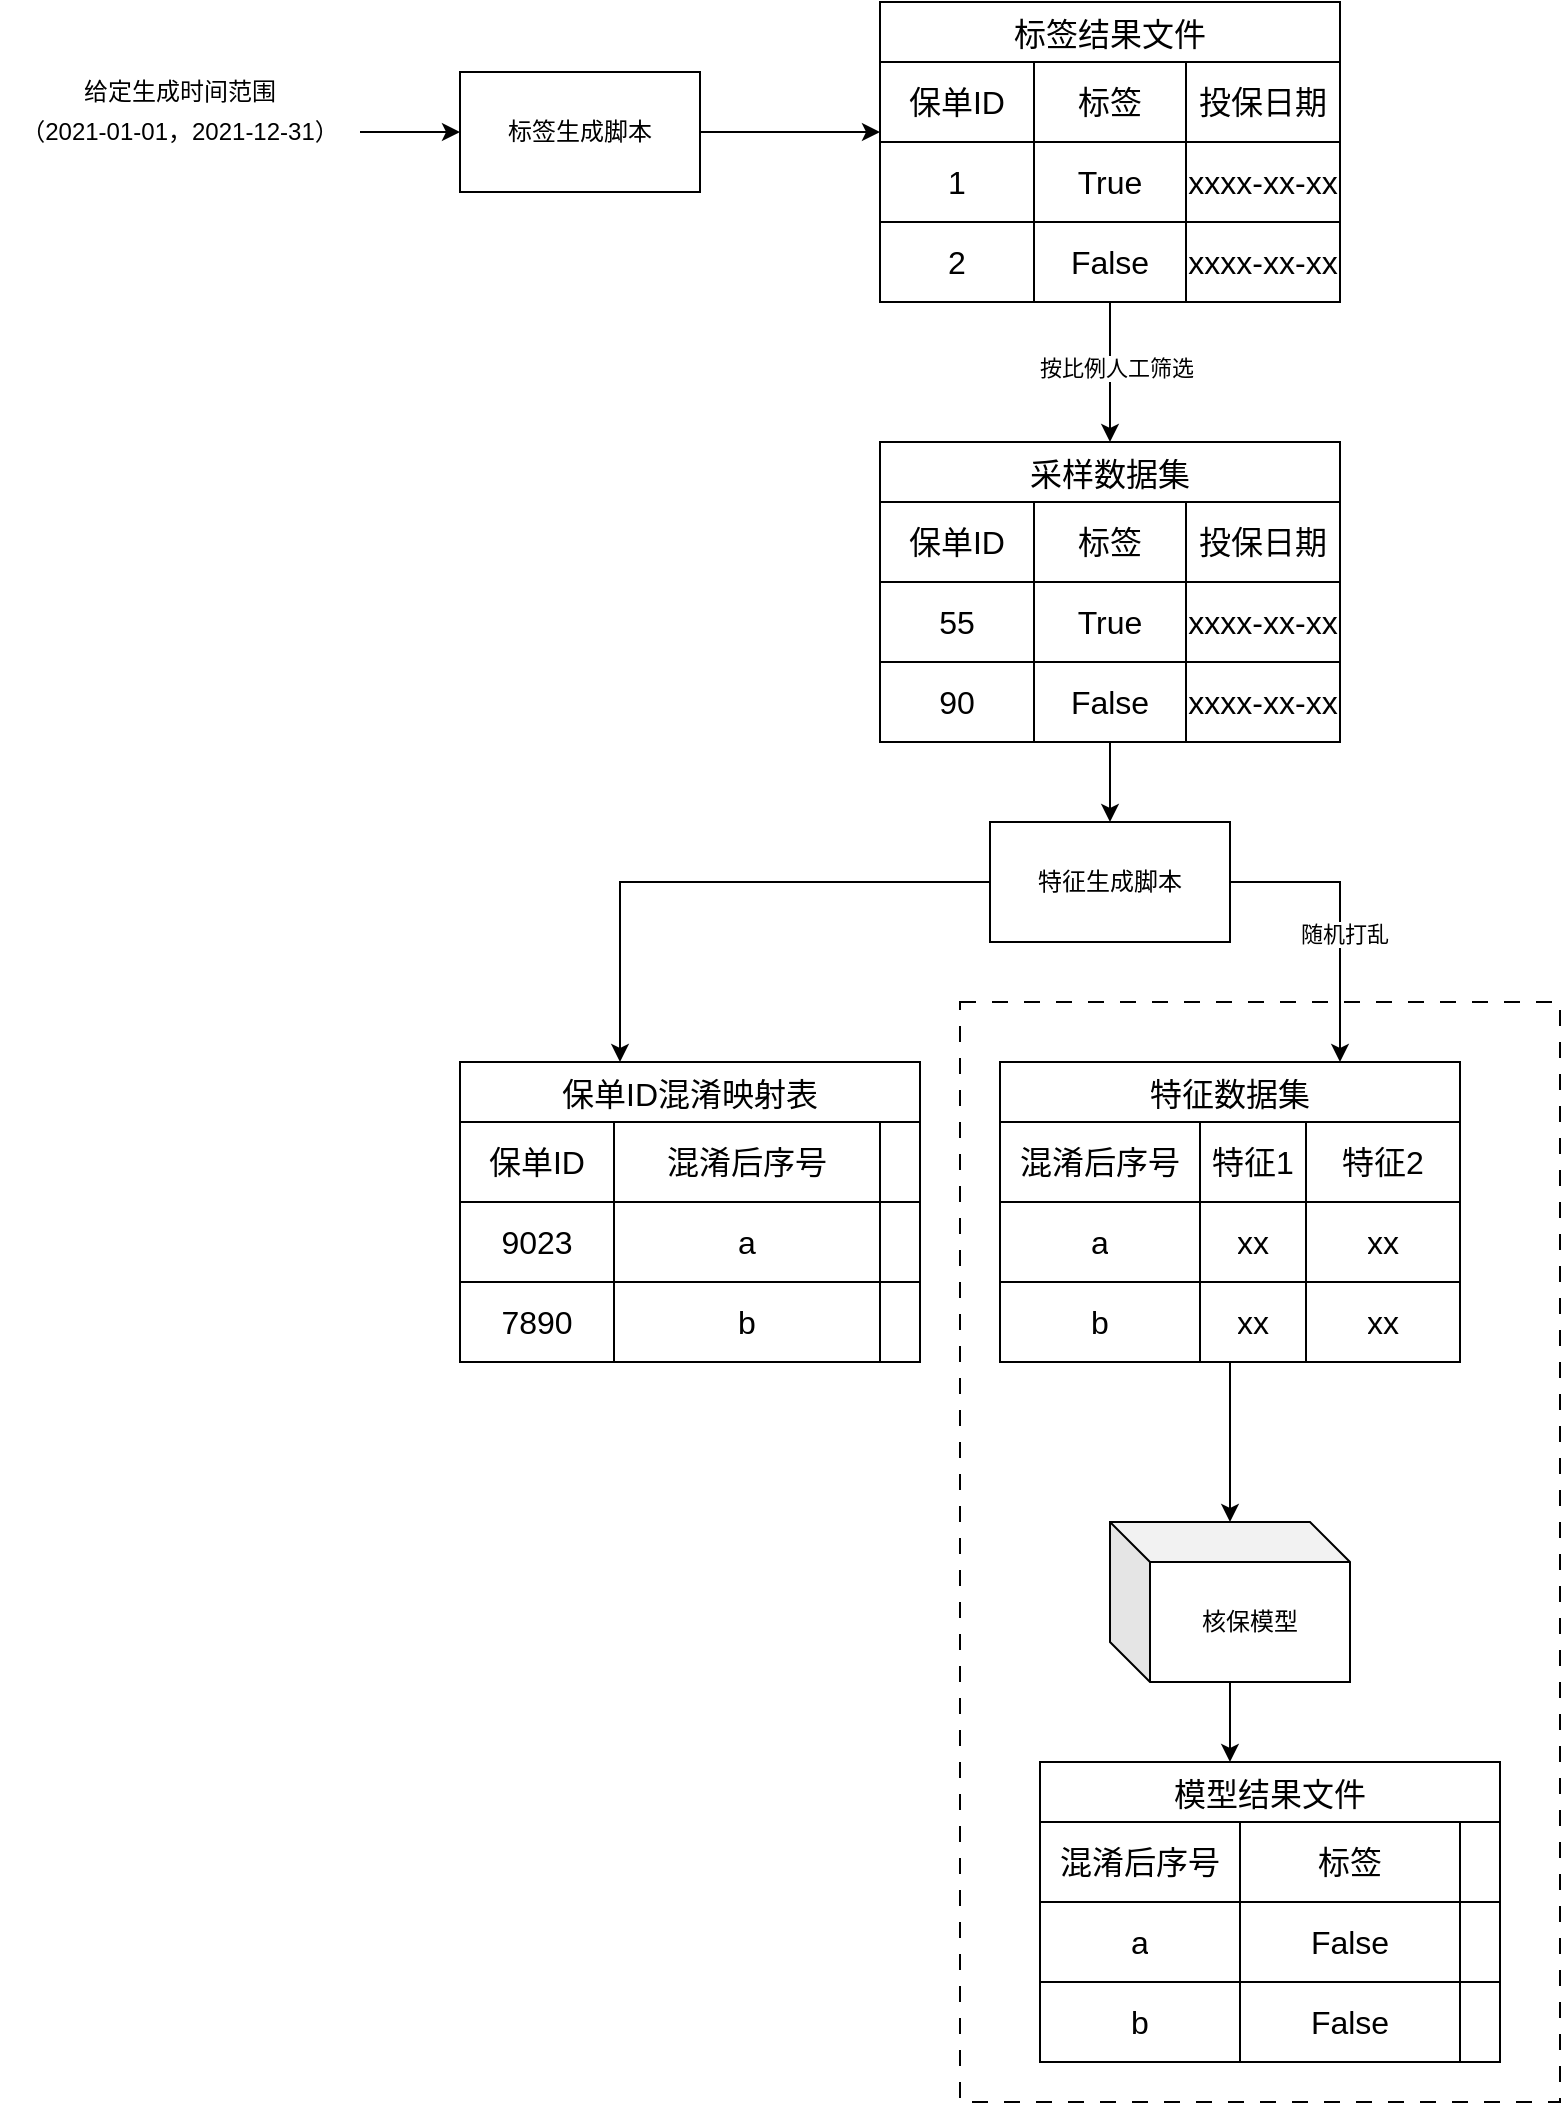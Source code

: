 <mxfile version="22.1.17" type="github">
  <diagram name="Page-1" id="KHW0duenWgythrrd411L">
    <mxGraphModel dx="2074" dy="1146" grid="1" gridSize="10" guides="1" tooltips="1" connect="1" arrows="1" fold="1" page="1" pageScale="1" pageWidth="850" pageHeight="1100" math="0" shadow="0">
      <root>
        <mxCell id="0" />
        <mxCell id="1" parent="0" />
        <mxCell id="S_Brn1MRhOEsXT1aJHYd-99" value="" style="rounded=0;whiteSpace=wrap;html=1;fillColor=none;dashed=1;dashPattern=8 8;" vertex="1" parent="1">
          <mxGeometry x="500" y="580" width="300" height="550" as="geometry" />
        </mxCell>
        <mxCell id="S_Brn1MRhOEsXT1aJHYd-56" style="edgeStyle=orthogonalEdgeStyle;rounded=0;orthogonalLoop=1;jettySize=auto;html=1;" edge="1" parent="1" source="S_Brn1MRhOEsXT1aJHYd-1" target="S_Brn1MRhOEsXT1aJHYd-43">
          <mxGeometry relative="1" as="geometry">
            <Array as="points">
              <mxPoint x="330" y="520" />
            </Array>
          </mxGeometry>
        </mxCell>
        <mxCell id="S_Brn1MRhOEsXT1aJHYd-100" style="edgeStyle=orthogonalEdgeStyle;rounded=0;orthogonalLoop=1;jettySize=auto;html=1;" edge="1" parent="1" source="S_Brn1MRhOEsXT1aJHYd-1" target="S_Brn1MRhOEsXT1aJHYd-57">
          <mxGeometry relative="1" as="geometry">
            <Array as="points">
              <mxPoint x="690" y="520" />
            </Array>
          </mxGeometry>
        </mxCell>
        <mxCell id="S_Brn1MRhOEsXT1aJHYd-101" value="随机打乱" style="edgeLabel;html=1;align=center;verticalAlign=middle;resizable=0;points=[];" vertex="1" connectable="0" parent="S_Brn1MRhOEsXT1aJHYd-100">
          <mxGeometry x="0.117" y="2" relative="1" as="geometry">
            <mxPoint as="offset" />
          </mxGeometry>
        </mxCell>
        <mxCell id="S_Brn1MRhOEsXT1aJHYd-1" value="特征生成脚本" style="rounded=0;whiteSpace=wrap;html=1;" vertex="1" parent="1">
          <mxGeometry x="515" y="490" width="120" height="60" as="geometry" />
        </mxCell>
        <mxCell id="S_Brn1MRhOEsXT1aJHYd-9" style="edgeStyle=orthogonalEdgeStyle;rounded=0;orthogonalLoop=1;jettySize=auto;html=1;" edge="1" parent="1" source="S_Brn1MRhOEsXT1aJHYd-2">
          <mxGeometry relative="1" as="geometry">
            <mxPoint x="460" y="145" as="targetPoint" />
          </mxGeometry>
        </mxCell>
        <mxCell id="S_Brn1MRhOEsXT1aJHYd-2" value="标签生成脚本" style="rounded=0;whiteSpace=wrap;html=1;" vertex="1" parent="1">
          <mxGeometry x="250" y="115" width="120" height="60" as="geometry" />
        </mxCell>
        <mxCell id="S_Brn1MRhOEsXT1aJHYd-4" style="edgeStyle=orthogonalEdgeStyle;rounded=0;orthogonalLoop=1;jettySize=auto;html=1;entryX=0;entryY=0.5;entryDx=0;entryDy=0;" edge="1" parent="1" source="S_Brn1MRhOEsXT1aJHYd-3" target="S_Brn1MRhOEsXT1aJHYd-2">
          <mxGeometry relative="1" as="geometry" />
        </mxCell>
        <mxCell id="S_Brn1MRhOEsXT1aJHYd-3" value="（2021-01-01，2021-12-31）" style="text;html=1;strokeColor=none;fillColor=none;align=center;verticalAlign=middle;whiteSpace=wrap;rounded=0;" vertex="1" parent="1">
          <mxGeometry x="20" y="130" width="180" height="30" as="geometry" />
        </mxCell>
        <mxCell id="S_Brn1MRhOEsXT1aJHYd-6" value="给定生成时间范围" style="text;html=1;strokeColor=none;fillColor=none;align=center;verticalAlign=middle;whiteSpace=wrap;rounded=0;" vertex="1" parent="1">
          <mxGeometry x="45" y="110" width="130" height="30" as="geometry" />
        </mxCell>
        <mxCell id="S_Brn1MRhOEsXT1aJHYd-39" style="edgeStyle=orthogonalEdgeStyle;rounded=0;orthogonalLoop=1;jettySize=auto;html=1;entryX=0.5;entryY=0;entryDx=0;entryDy=0;" edge="1" parent="1" source="S_Brn1MRhOEsXT1aJHYd-11" target="S_Brn1MRhOEsXT1aJHYd-24">
          <mxGeometry relative="1" as="geometry" />
        </mxCell>
        <mxCell id="S_Brn1MRhOEsXT1aJHYd-40" value="按比例人工筛选" style="edgeLabel;html=1;align=center;verticalAlign=middle;resizable=0;points=[];" vertex="1" connectable="0" parent="S_Brn1MRhOEsXT1aJHYd-39">
          <mxGeometry x="-0.057" y="3" relative="1" as="geometry">
            <mxPoint as="offset" />
          </mxGeometry>
        </mxCell>
        <mxCell id="S_Brn1MRhOEsXT1aJHYd-11" value="标签结果文件" style="shape=table;startSize=30;container=1;collapsible=0;childLayout=tableLayout;strokeColor=default;fontSize=16;" vertex="1" parent="1">
          <mxGeometry x="460" y="80" width="230" height="150" as="geometry" />
        </mxCell>
        <mxCell id="S_Brn1MRhOEsXT1aJHYd-12" value="" style="shape=tableRow;horizontal=0;startSize=0;swimlaneHead=0;swimlaneBody=0;strokeColor=inherit;top=0;left=0;bottom=0;right=0;collapsible=0;dropTarget=0;fillColor=none;points=[[0,0.5],[1,0.5]];portConstraint=eastwest;fontSize=16;" vertex="1" parent="S_Brn1MRhOEsXT1aJHYd-11">
          <mxGeometry y="30" width="230" height="40" as="geometry" />
        </mxCell>
        <mxCell id="S_Brn1MRhOEsXT1aJHYd-13" value="保单ID" style="shape=partialRectangle;html=1;whiteSpace=wrap;connectable=0;strokeColor=inherit;overflow=hidden;fillColor=none;top=0;left=0;bottom=0;right=0;pointerEvents=1;fontSize=16;" vertex="1" parent="S_Brn1MRhOEsXT1aJHYd-12">
          <mxGeometry width="77" height="40" as="geometry">
            <mxRectangle width="77" height="40" as="alternateBounds" />
          </mxGeometry>
        </mxCell>
        <mxCell id="S_Brn1MRhOEsXT1aJHYd-14" value="标签" style="shape=partialRectangle;html=1;whiteSpace=wrap;connectable=0;strokeColor=inherit;overflow=hidden;fillColor=none;top=0;left=0;bottom=0;right=0;pointerEvents=1;fontSize=16;" vertex="1" parent="S_Brn1MRhOEsXT1aJHYd-12">
          <mxGeometry x="77" width="76" height="40" as="geometry">
            <mxRectangle width="76" height="40" as="alternateBounds" />
          </mxGeometry>
        </mxCell>
        <mxCell id="S_Brn1MRhOEsXT1aJHYd-15" value="投保日期" style="shape=partialRectangle;html=1;whiteSpace=wrap;connectable=0;strokeColor=inherit;overflow=hidden;fillColor=none;top=0;left=0;bottom=0;right=0;pointerEvents=1;fontSize=16;" vertex="1" parent="S_Brn1MRhOEsXT1aJHYd-12">
          <mxGeometry x="153" width="77" height="40" as="geometry">
            <mxRectangle width="77" height="40" as="alternateBounds" />
          </mxGeometry>
        </mxCell>
        <mxCell id="S_Brn1MRhOEsXT1aJHYd-16" value="" style="shape=tableRow;horizontal=0;startSize=0;swimlaneHead=0;swimlaneBody=0;strokeColor=inherit;top=0;left=0;bottom=0;right=0;collapsible=0;dropTarget=0;fillColor=none;points=[[0,0.5],[1,0.5]];portConstraint=eastwest;fontSize=16;" vertex="1" parent="S_Brn1MRhOEsXT1aJHYd-11">
          <mxGeometry y="70" width="230" height="40" as="geometry" />
        </mxCell>
        <mxCell id="S_Brn1MRhOEsXT1aJHYd-17" value="1" style="shape=partialRectangle;html=1;whiteSpace=wrap;connectable=0;strokeColor=inherit;overflow=hidden;fillColor=none;top=0;left=0;bottom=0;right=0;pointerEvents=1;fontSize=16;" vertex="1" parent="S_Brn1MRhOEsXT1aJHYd-16">
          <mxGeometry width="77" height="40" as="geometry">
            <mxRectangle width="77" height="40" as="alternateBounds" />
          </mxGeometry>
        </mxCell>
        <mxCell id="S_Brn1MRhOEsXT1aJHYd-18" value="True" style="shape=partialRectangle;html=1;whiteSpace=wrap;connectable=0;strokeColor=inherit;overflow=hidden;fillColor=none;top=0;left=0;bottom=0;right=0;pointerEvents=1;fontSize=16;" vertex="1" parent="S_Brn1MRhOEsXT1aJHYd-16">
          <mxGeometry x="77" width="76" height="40" as="geometry">
            <mxRectangle width="76" height="40" as="alternateBounds" />
          </mxGeometry>
        </mxCell>
        <mxCell id="S_Brn1MRhOEsXT1aJHYd-19" value="xxxx-xx-xx" style="shape=partialRectangle;html=1;whiteSpace=wrap;connectable=0;strokeColor=inherit;overflow=hidden;fillColor=none;top=0;left=0;bottom=0;right=0;pointerEvents=1;fontSize=16;" vertex="1" parent="S_Brn1MRhOEsXT1aJHYd-16">
          <mxGeometry x="153" width="77" height="40" as="geometry">
            <mxRectangle width="77" height="40" as="alternateBounds" />
          </mxGeometry>
        </mxCell>
        <mxCell id="S_Brn1MRhOEsXT1aJHYd-20" value="" style="shape=tableRow;horizontal=0;startSize=0;swimlaneHead=0;swimlaneBody=0;strokeColor=inherit;top=0;left=0;bottom=0;right=0;collapsible=0;dropTarget=0;fillColor=none;points=[[0,0.5],[1,0.5]];portConstraint=eastwest;fontSize=16;" vertex="1" parent="S_Brn1MRhOEsXT1aJHYd-11">
          <mxGeometry y="110" width="230" height="40" as="geometry" />
        </mxCell>
        <mxCell id="S_Brn1MRhOEsXT1aJHYd-21" value="2" style="shape=partialRectangle;html=1;whiteSpace=wrap;connectable=0;strokeColor=inherit;overflow=hidden;fillColor=none;top=0;left=0;bottom=0;right=0;pointerEvents=1;fontSize=16;" vertex="1" parent="S_Brn1MRhOEsXT1aJHYd-20">
          <mxGeometry width="77" height="40" as="geometry">
            <mxRectangle width="77" height="40" as="alternateBounds" />
          </mxGeometry>
        </mxCell>
        <mxCell id="S_Brn1MRhOEsXT1aJHYd-22" value="False" style="shape=partialRectangle;html=1;whiteSpace=wrap;connectable=0;strokeColor=inherit;overflow=hidden;fillColor=none;top=0;left=0;bottom=0;right=0;pointerEvents=1;fontSize=16;" vertex="1" parent="S_Brn1MRhOEsXT1aJHYd-20">
          <mxGeometry x="77" width="76" height="40" as="geometry">
            <mxRectangle width="76" height="40" as="alternateBounds" />
          </mxGeometry>
        </mxCell>
        <mxCell id="S_Brn1MRhOEsXT1aJHYd-23" value="xxxx-xx-xx" style="shape=partialRectangle;html=1;whiteSpace=wrap;connectable=0;strokeColor=inherit;overflow=hidden;fillColor=none;top=0;left=0;bottom=0;right=0;pointerEvents=1;fontSize=16;" vertex="1" parent="S_Brn1MRhOEsXT1aJHYd-20">
          <mxGeometry x="153" width="77" height="40" as="geometry">
            <mxRectangle width="77" height="40" as="alternateBounds" />
          </mxGeometry>
        </mxCell>
        <mxCell id="S_Brn1MRhOEsXT1aJHYd-41" style="edgeStyle=orthogonalEdgeStyle;rounded=0;orthogonalLoop=1;jettySize=auto;html=1;entryX=0.5;entryY=0;entryDx=0;entryDy=0;" edge="1" parent="1" source="S_Brn1MRhOEsXT1aJHYd-24" target="S_Brn1MRhOEsXT1aJHYd-1">
          <mxGeometry relative="1" as="geometry" />
        </mxCell>
        <mxCell id="S_Brn1MRhOEsXT1aJHYd-24" value="采样数据集" style="shape=table;startSize=30;container=1;collapsible=0;childLayout=tableLayout;strokeColor=default;fontSize=16;" vertex="1" parent="1">
          <mxGeometry x="460" y="300" width="230" height="150" as="geometry" />
        </mxCell>
        <mxCell id="S_Brn1MRhOEsXT1aJHYd-25" value="" style="shape=tableRow;horizontal=0;startSize=0;swimlaneHead=0;swimlaneBody=0;strokeColor=inherit;top=0;left=0;bottom=0;right=0;collapsible=0;dropTarget=0;fillColor=none;points=[[0,0.5],[1,0.5]];portConstraint=eastwest;fontSize=16;" vertex="1" parent="S_Brn1MRhOEsXT1aJHYd-24">
          <mxGeometry y="30" width="230" height="40" as="geometry" />
        </mxCell>
        <mxCell id="S_Brn1MRhOEsXT1aJHYd-26" value="保单ID" style="shape=partialRectangle;html=1;whiteSpace=wrap;connectable=0;strokeColor=inherit;overflow=hidden;fillColor=none;top=0;left=0;bottom=0;right=0;pointerEvents=1;fontSize=16;" vertex="1" parent="S_Brn1MRhOEsXT1aJHYd-25">
          <mxGeometry width="77" height="40" as="geometry">
            <mxRectangle width="77" height="40" as="alternateBounds" />
          </mxGeometry>
        </mxCell>
        <mxCell id="S_Brn1MRhOEsXT1aJHYd-27" value="标签" style="shape=partialRectangle;html=1;whiteSpace=wrap;connectable=0;strokeColor=inherit;overflow=hidden;fillColor=none;top=0;left=0;bottom=0;right=0;pointerEvents=1;fontSize=16;" vertex="1" parent="S_Brn1MRhOEsXT1aJHYd-25">
          <mxGeometry x="77" width="76" height="40" as="geometry">
            <mxRectangle width="76" height="40" as="alternateBounds" />
          </mxGeometry>
        </mxCell>
        <mxCell id="S_Brn1MRhOEsXT1aJHYd-28" value="投保日期" style="shape=partialRectangle;html=1;whiteSpace=wrap;connectable=0;strokeColor=inherit;overflow=hidden;fillColor=none;top=0;left=0;bottom=0;right=0;pointerEvents=1;fontSize=16;" vertex="1" parent="S_Brn1MRhOEsXT1aJHYd-25">
          <mxGeometry x="153" width="77" height="40" as="geometry">
            <mxRectangle width="77" height="40" as="alternateBounds" />
          </mxGeometry>
        </mxCell>
        <mxCell id="S_Brn1MRhOEsXT1aJHYd-29" value="" style="shape=tableRow;horizontal=0;startSize=0;swimlaneHead=0;swimlaneBody=0;strokeColor=inherit;top=0;left=0;bottom=0;right=0;collapsible=0;dropTarget=0;fillColor=none;points=[[0,0.5],[1,0.5]];portConstraint=eastwest;fontSize=16;" vertex="1" parent="S_Brn1MRhOEsXT1aJHYd-24">
          <mxGeometry y="70" width="230" height="40" as="geometry" />
        </mxCell>
        <mxCell id="S_Brn1MRhOEsXT1aJHYd-30" value="55" style="shape=partialRectangle;html=1;whiteSpace=wrap;connectable=0;strokeColor=inherit;overflow=hidden;fillColor=none;top=0;left=0;bottom=0;right=0;pointerEvents=1;fontSize=16;" vertex="1" parent="S_Brn1MRhOEsXT1aJHYd-29">
          <mxGeometry width="77" height="40" as="geometry">
            <mxRectangle width="77" height="40" as="alternateBounds" />
          </mxGeometry>
        </mxCell>
        <mxCell id="S_Brn1MRhOEsXT1aJHYd-31" value="True" style="shape=partialRectangle;html=1;whiteSpace=wrap;connectable=0;strokeColor=inherit;overflow=hidden;fillColor=none;top=0;left=0;bottom=0;right=0;pointerEvents=1;fontSize=16;" vertex="1" parent="S_Brn1MRhOEsXT1aJHYd-29">
          <mxGeometry x="77" width="76" height="40" as="geometry">
            <mxRectangle width="76" height="40" as="alternateBounds" />
          </mxGeometry>
        </mxCell>
        <mxCell id="S_Brn1MRhOEsXT1aJHYd-32" value="xxxx-xx-xx" style="shape=partialRectangle;html=1;whiteSpace=wrap;connectable=0;strokeColor=inherit;overflow=hidden;fillColor=none;top=0;left=0;bottom=0;right=0;pointerEvents=1;fontSize=16;" vertex="1" parent="S_Brn1MRhOEsXT1aJHYd-29">
          <mxGeometry x="153" width="77" height="40" as="geometry">
            <mxRectangle width="77" height="40" as="alternateBounds" />
          </mxGeometry>
        </mxCell>
        <mxCell id="S_Brn1MRhOEsXT1aJHYd-33" value="" style="shape=tableRow;horizontal=0;startSize=0;swimlaneHead=0;swimlaneBody=0;strokeColor=inherit;top=0;left=0;bottom=0;right=0;collapsible=0;dropTarget=0;fillColor=none;points=[[0,0.5],[1,0.5]];portConstraint=eastwest;fontSize=16;" vertex="1" parent="S_Brn1MRhOEsXT1aJHYd-24">
          <mxGeometry y="110" width="230" height="40" as="geometry" />
        </mxCell>
        <mxCell id="S_Brn1MRhOEsXT1aJHYd-34" value="90" style="shape=partialRectangle;html=1;whiteSpace=wrap;connectable=0;strokeColor=inherit;overflow=hidden;fillColor=none;top=0;left=0;bottom=0;right=0;pointerEvents=1;fontSize=16;" vertex="1" parent="S_Brn1MRhOEsXT1aJHYd-33">
          <mxGeometry width="77" height="40" as="geometry">
            <mxRectangle width="77" height="40" as="alternateBounds" />
          </mxGeometry>
        </mxCell>
        <mxCell id="S_Brn1MRhOEsXT1aJHYd-35" value="False" style="shape=partialRectangle;html=1;whiteSpace=wrap;connectable=0;strokeColor=inherit;overflow=hidden;fillColor=none;top=0;left=0;bottom=0;right=0;pointerEvents=1;fontSize=16;" vertex="1" parent="S_Brn1MRhOEsXT1aJHYd-33">
          <mxGeometry x="77" width="76" height="40" as="geometry">
            <mxRectangle width="76" height="40" as="alternateBounds" />
          </mxGeometry>
        </mxCell>
        <mxCell id="S_Brn1MRhOEsXT1aJHYd-36" value="xxxx-xx-xx" style="shape=partialRectangle;html=1;whiteSpace=wrap;connectable=0;strokeColor=inherit;overflow=hidden;fillColor=none;top=0;left=0;bottom=0;right=0;pointerEvents=1;fontSize=16;" vertex="1" parent="S_Brn1MRhOEsXT1aJHYd-33">
          <mxGeometry x="153" width="77" height="40" as="geometry">
            <mxRectangle width="77" height="40" as="alternateBounds" />
          </mxGeometry>
        </mxCell>
        <mxCell id="S_Brn1MRhOEsXT1aJHYd-43" value="保单ID混淆映射表" style="shape=table;startSize=30;container=1;collapsible=0;childLayout=tableLayout;strokeColor=default;fontSize=16;" vertex="1" parent="1">
          <mxGeometry x="250" y="610" width="230" height="150" as="geometry" />
        </mxCell>
        <mxCell id="S_Brn1MRhOEsXT1aJHYd-44" value="" style="shape=tableRow;horizontal=0;startSize=0;swimlaneHead=0;swimlaneBody=0;strokeColor=inherit;top=0;left=0;bottom=0;right=0;collapsible=0;dropTarget=0;fillColor=none;points=[[0,0.5],[1,0.5]];portConstraint=eastwest;fontSize=16;" vertex="1" parent="S_Brn1MRhOEsXT1aJHYd-43">
          <mxGeometry y="30" width="230" height="40" as="geometry" />
        </mxCell>
        <mxCell id="S_Brn1MRhOEsXT1aJHYd-45" value="保单ID" style="shape=partialRectangle;html=1;whiteSpace=wrap;connectable=0;strokeColor=inherit;overflow=hidden;fillColor=none;top=0;left=0;bottom=0;right=0;pointerEvents=1;fontSize=16;" vertex="1" parent="S_Brn1MRhOEsXT1aJHYd-44">
          <mxGeometry width="77" height="40" as="geometry">
            <mxRectangle width="77" height="40" as="alternateBounds" />
          </mxGeometry>
        </mxCell>
        <mxCell id="S_Brn1MRhOEsXT1aJHYd-46" value="混淆后序号" style="shape=partialRectangle;html=1;whiteSpace=wrap;connectable=0;strokeColor=inherit;overflow=hidden;fillColor=none;top=0;left=0;bottom=0;right=0;pointerEvents=1;fontSize=16;" vertex="1" parent="S_Brn1MRhOEsXT1aJHYd-44">
          <mxGeometry x="77" width="133" height="40" as="geometry">
            <mxRectangle width="133" height="40" as="alternateBounds" />
          </mxGeometry>
        </mxCell>
        <mxCell id="S_Brn1MRhOEsXT1aJHYd-47" value="" style="shape=partialRectangle;html=1;whiteSpace=wrap;connectable=0;strokeColor=inherit;overflow=hidden;fillColor=none;top=0;left=0;bottom=0;right=0;pointerEvents=1;fontSize=16;" vertex="1" parent="S_Brn1MRhOEsXT1aJHYd-44">
          <mxGeometry x="210" width="20" height="40" as="geometry">
            <mxRectangle width="20" height="40" as="alternateBounds" />
          </mxGeometry>
        </mxCell>
        <mxCell id="S_Brn1MRhOEsXT1aJHYd-48" value="" style="shape=tableRow;horizontal=0;startSize=0;swimlaneHead=0;swimlaneBody=0;strokeColor=inherit;top=0;left=0;bottom=0;right=0;collapsible=0;dropTarget=0;fillColor=none;points=[[0,0.5],[1,0.5]];portConstraint=eastwest;fontSize=16;" vertex="1" parent="S_Brn1MRhOEsXT1aJHYd-43">
          <mxGeometry y="70" width="230" height="40" as="geometry" />
        </mxCell>
        <mxCell id="S_Brn1MRhOEsXT1aJHYd-49" value="9023" style="shape=partialRectangle;html=1;whiteSpace=wrap;connectable=0;strokeColor=inherit;overflow=hidden;fillColor=none;top=0;left=0;bottom=0;right=0;pointerEvents=1;fontSize=16;" vertex="1" parent="S_Brn1MRhOEsXT1aJHYd-48">
          <mxGeometry width="77" height="40" as="geometry">
            <mxRectangle width="77" height="40" as="alternateBounds" />
          </mxGeometry>
        </mxCell>
        <mxCell id="S_Brn1MRhOEsXT1aJHYd-50" value="a" style="shape=partialRectangle;html=1;whiteSpace=wrap;connectable=0;strokeColor=inherit;overflow=hidden;fillColor=none;top=0;left=0;bottom=0;right=0;pointerEvents=1;fontSize=16;" vertex="1" parent="S_Brn1MRhOEsXT1aJHYd-48">
          <mxGeometry x="77" width="133" height="40" as="geometry">
            <mxRectangle width="133" height="40" as="alternateBounds" />
          </mxGeometry>
        </mxCell>
        <mxCell id="S_Brn1MRhOEsXT1aJHYd-51" value="" style="shape=partialRectangle;html=1;whiteSpace=wrap;connectable=0;strokeColor=inherit;overflow=hidden;fillColor=none;top=0;left=0;bottom=0;right=0;pointerEvents=1;fontSize=16;" vertex="1" parent="S_Brn1MRhOEsXT1aJHYd-48">
          <mxGeometry x="210" width="20" height="40" as="geometry">
            <mxRectangle width="20" height="40" as="alternateBounds" />
          </mxGeometry>
        </mxCell>
        <mxCell id="S_Brn1MRhOEsXT1aJHYd-52" value="" style="shape=tableRow;horizontal=0;startSize=0;swimlaneHead=0;swimlaneBody=0;strokeColor=inherit;top=0;left=0;bottom=0;right=0;collapsible=0;dropTarget=0;fillColor=none;points=[[0,0.5],[1,0.5]];portConstraint=eastwest;fontSize=16;" vertex="1" parent="S_Brn1MRhOEsXT1aJHYd-43">
          <mxGeometry y="110" width="230" height="40" as="geometry" />
        </mxCell>
        <mxCell id="S_Brn1MRhOEsXT1aJHYd-53" value="7890" style="shape=partialRectangle;html=1;whiteSpace=wrap;connectable=0;strokeColor=inherit;overflow=hidden;fillColor=none;top=0;left=0;bottom=0;right=0;pointerEvents=1;fontSize=16;" vertex="1" parent="S_Brn1MRhOEsXT1aJHYd-52">
          <mxGeometry width="77" height="40" as="geometry">
            <mxRectangle width="77" height="40" as="alternateBounds" />
          </mxGeometry>
        </mxCell>
        <mxCell id="S_Brn1MRhOEsXT1aJHYd-54" value="b" style="shape=partialRectangle;html=1;whiteSpace=wrap;connectable=0;strokeColor=inherit;overflow=hidden;fillColor=none;top=0;left=0;bottom=0;right=0;pointerEvents=1;fontSize=16;" vertex="1" parent="S_Brn1MRhOEsXT1aJHYd-52">
          <mxGeometry x="77" width="133" height="40" as="geometry">
            <mxRectangle width="133" height="40" as="alternateBounds" />
          </mxGeometry>
        </mxCell>
        <mxCell id="S_Brn1MRhOEsXT1aJHYd-55" value="" style="shape=partialRectangle;html=1;whiteSpace=wrap;connectable=0;strokeColor=inherit;overflow=hidden;fillColor=none;top=0;left=0;bottom=0;right=0;pointerEvents=1;fontSize=16;" vertex="1" parent="S_Brn1MRhOEsXT1aJHYd-52">
          <mxGeometry x="210" width="20" height="40" as="geometry">
            <mxRectangle width="20" height="40" as="alternateBounds" />
          </mxGeometry>
        </mxCell>
        <mxCell id="S_Brn1MRhOEsXT1aJHYd-104" style="edgeStyle=orthogonalEdgeStyle;rounded=0;orthogonalLoop=1;jettySize=auto;html=1;" edge="1" parent="1" source="S_Brn1MRhOEsXT1aJHYd-57" target="S_Brn1MRhOEsXT1aJHYd-103">
          <mxGeometry relative="1" as="geometry" />
        </mxCell>
        <mxCell id="S_Brn1MRhOEsXT1aJHYd-57" value="特征数据集" style="shape=table;startSize=30;container=1;collapsible=0;childLayout=tableLayout;strokeColor=default;fontSize=16;" vertex="1" parent="1">
          <mxGeometry x="520" y="610" width="230" height="150" as="geometry" />
        </mxCell>
        <mxCell id="S_Brn1MRhOEsXT1aJHYd-58" value="" style="shape=tableRow;horizontal=0;startSize=0;swimlaneHead=0;swimlaneBody=0;strokeColor=inherit;top=0;left=0;bottom=0;right=0;collapsible=0;dropTarget=0;fillColor=none;points=[[0,0.5],[1,0.5]];portConstraint=eastwest;fontSize=16;" vertex="1" parent="S_Brn1MRhOEsXT1aJHYd-57">
          <mxGeometry y="30" width="230" height="40" as="geometry" />
        </mxCell>
        <mxCell id="S_Brn1MRhOEsXT1aJHYd-59" value="混淆后序号" style="shape=partialRectangle;html=1;whiteSpace=wrap;connectable=0;strokeColor=inherit;overflow=hidden;fillColor=none;top=0;left=0;bottom=0;right=0;pointerEvents=1;fontSize=16;" vertex="1" parent="S_Brn1MRhOEsXT1aJHYd-58">
          <mxGeometry width="100" height="40" as="geometry">
            <mxRectangle width="100" height="40" as="alternateBounds" />
          </mxGeometry>
        </mxCell>
        <mxCell id="S_Brn1MRhOEsXT1aJHYd-60" value="特征1" style="shape=partialRectangle;html=1;whiteSpace=wrap;connectable=0;strokeColor=inherit;overflow=hidden;fillColor=none;top=0;left=0;bottom=0;right=0;pointerEvents=1;fontSize=16;" vertex="1" parent="S_Brn1MRhOEsXT1aJHYd-58">
          <mxGeometry x="100" width="53" height="40" as="geometry">
            <mxRectangle width="53" height="40" as="alternateBounds" />
          </mxGeometry>
        </mxCell>
        <mxCell id="S_Brn1MRhOEsXT1aJHYd-61" value="特征2" style="shape=partialRectangle;html=1;whiteSpace=wrap;connectable=0;strokeColor=inherit;overflow=hidden;fillColor=none;top=0;left=0;bottom=0;right=0;pointerEvents=1;fontSize=16;" vertex="1" parent="S_Brn1MRhOEsXT1aJHYd-58">
          <mxGeometry x="153" width="77" height="40" as="geometry">
            <mxRectangle width="77" height="40" as="alternateBounds" />
          </mxGeometry>
        </mxCell>
        <mxCell id="S_Brn1MRhOEsXT1aJHYd-62" value="" style="shape=tableRow;horizontal=0;startSize=0;swimlaneHead=0;swimlaneBody=0;strokeColor=inherit;top=0;left=0;bottom=0;right=0;collapsible=0;dropTarget=0;fillColor=none;points=[[0,0.5],[1,0.5]];portConstraint=eastwest;fontSize=16;" vertex="1" parent="S_Brn1MRhOEsXT1aJHYd-57">
          <mxGeometry y="70" width="230" height="40" as="geometry" />
        </mxCell>
        <mxCell id="S_Brn1MRhOEsXT1aJHYd-63" value="a" style="shape=partialRectangle;html=1;whiteSpace=wrap;connectable=0;strokeColor=inherit;overflow=hidden;fillColor=none;top=0;left=0;bottom=0;right=0;pointerEvents=1;fontSize=16;" vertex="1" parent="S_Brn1MRhOEsXT1aJHYd-62">
          <mxGeometry width="100" height="40" as="geometry">
            <mxRectangle width="100" height="40" as="alternateBounds" />
          </mxGeometry>
        </mxCell>
        <mxCell id="S_Brn1MRhOEsXT1aJHYd-64" value="xx" style="shape=partialRectangle;html=1;whiteSpace=wrap;connectable=0;strokeColor=inherit;overflow=hidden;fillColor=none;top=0;left=0;bottom=0;right=0;pointerEvents=1;fontSize=16;" vertex="1" parent="S_Brn1MRhOEsXT1aJHYd-62">
          <mxGeometry x="100" width="53" height="40" as="geometry">
            <mxRectangle width="53" height="40" as="alternateBounds" />
          </mxGeometry>
        </mxCell>
        <mxCell id="S_Brn1MRhOEsXT1aJHYd-65" value="xx" style="shape=partialRectangle;html=1;whiteSpace=wrap;connectable=0;strokeColor=inherit;overflow=hidden;fillColor=none;top=0;left=0;bottom=0;right=0;pointerEvents=1;fontSize=16;" vertex="1" parent="S_Brn1MRhOEsXT1aJHYd-62">
          <mxGeometry x="153" width="77" height="40" as="geometry">
            <mxRectangle width="77" height="40" as="alternateBounds" />
          </mxGeometry>
        </mxCell>
        <mxCell id="S_Brn1MRhOEsXT1aJHYd-66" value="" style="shape=tableRow;horizontal=0;startSize=0;swimlaneHead=0;swimlaneBody=0;strokeColor=inherit;top=0;left=0;bottom=0;right=0;collapsible=0;dropTarget=0;fillColor=none;points=[[0,0.5],[1,0.5]];portConstraint=eastwest;fontSize=16;" vertex="1" parent="S_Brn1MRhOEsXT1aJHYd-57">
          <mxGeometry y="110" width="230" height="40" as="geometry" />
        </mxCell>
        <mxCell id="S_Brn1MRhOEsXT1aJHYd-67" value="b" style="shape=partialRectangle;html=1;whiteSpace=wrap;connectable=0;strokeColor=inherit;overflow=hidden;fillColor=none;top=0;left=0;bottom=0;right=0;pointerEvents=1;fontSize=16;" vertex="1" parent="S_Brn1MRhOEsXT1aJHYd-66">
          <mxGeometry width="100" height="40" as="geometry">
            <mxRectangle width="100" height="40" as="alternateBounds" />
          </mxGeometry>
        </mxCell>
        <mxCell id="S_Brn1MRhOEsXT1aJHYd-68" value="xx" style="shape=partialRectangle;html=1;whiteSpace=wrap;connectable=0;strokeColor=inherit;overflow=hidden;fillColor=none;top=0;left=0;bottom=0;right=0;pointerEvents=1;fontSize=16;" vertex="1" parent="S_Brn1MRhOEsXT1aJHYd-66">
          <mxGeometry x="100" width="53" height="40" as="geometry">
            <mxRectangle width="53" height="40" as="alternateBounds" />
          </mxGeometry>
        </mxCell>
        <mxCell id="S_Brn1MRhOEsXT1aJHYd-69" value="xx" style="shape=partialRectangle;html=1;whiteSpace=wrap;connectable=0;strokeColor=inherit;overflow=hidden;fillColor=none;top=0;left=0;bottom=0;right=0;pointerEvents=1;fontSize=16;" vertex="1" parent="S_Brn1MRhOEsXT1aJHYd-66">
          <mxGeometry x="153" width="77" height="40" as="geometry">
            <mxRectangle width="77" height="40" as="alternateBounds" />
          </mxGeometry>
        </mxCell>
        <mxCell id="S_Brn1MRhOEsXT1aJHYd-76" value="模型结果文件" style="shape=table;startSize=30;container=1;collapsible=0;childLayout=tableLayout;strokeColor=default;fontSize=16;" vertex="1" parent="1">
          <mxGeometry x="540" y="960" width="230" height="150" as="geometry" />
        </mxCell>
        <mxCell id="S_Brn1MRhOEsXT1aJHYd-77" value="" style="shape=tableRow;horizontal=0;startSize=0;swimlaneHead=0;swimlaneBody=0;strokeColor=inherit;top=0;left=0;bottom=0;right=0;collapsible=0;dropTarget=0;fillColor=none;points=[[0,0.5],[1,0.5]];portConstraint=eastwest;fontSize=16;" vertex="1" parent="S_Brn1MRhOEsXT1aJHYd-76">
          <mxGeometry y="30" width="230" height="40" as="geometry" />
        </mxCell>
        <mxCell id="S_Brn1MRhOEsXT1aJHYd-78" value="混淆后序号" style="shape=partialRectangle;html=1;whiteSpace=wrap;connectable=0;strokeColor=inherit;overflow=hidden;fillColor=none;top=0;left=0;bottom=0;right=0;pointerEvents=1;fontSize=16;" vertex="1" parent="S_Brn1MRhOEsXT1aJHYd-77">
          <mxGeometry width="100" height="40" as="geometry">
            <mxRectangle width="100" height="40" as="alternateBounds" />
          </mxGeometry>
        </mxCell>
        <mxCell id="S_Brn1MRhOEsXT1aJHYd-79" value="标签" style="shape=partialRectangle;html=1;whiteSpace=wrap;connectable=0;strokeColor=inherit;overflow=hidden;fillColor=none;top=0;left=0;bottom=0;right=0;pointerEvents=1;fontSize=16;" vertex="1" parent="S_Brn1MRhOEsXT1aJHYd-77">
          <mxGeometry x="100" width="110" height="40" as="geometry">
            <mxRectangle width="110" height="40" as="alternateBounds" />
          </mxGeometry>
        </mxCell>
        <mxCell id="S_Brn1MRhOEsXT1aJHYd-80" value="" style="shape=partialRectangle;html=1;whiteSpace=wrap;connectable=0;strokeColor=inherit;overflow=hidden;fillColor=none;top=0;left=0;bottom=0;right=0;pointerEvents=1;fontSize=16;" vertex="1" parent="S_Brn1MRhOEsXT1aJHYd-77">
          <mxGeometry x="210" width="20" height="40" as="geometry">
            <mxRectangle width="20" height="40" as="alternateBounds" />
          </mxGeometry>
        </mxCell>
        <mxCell id="S_Brn1MRhOEsXT1aJHYd-81" value="" style="shape=tableRow;horizontal=0;startSize=0;swimlaneHead=0;swimlaneBody=0;strokeColor=inherit;top=0;left=0;bottom=0;right=0;collapsible=0;dropTarget=0;fillColor=none;points=[[0,0.5],[1,0.5]];portConstraint=eastwest;fontSize=16;" vertex="1" parent="S_Brn1MRhOEsXT1aJHYd-76">
          <mxGeometry y="70" width="230" height="40" as="geometry" />
        </mxCell>
        <mxCell id="S_Brn1MRhOEsXT1aJHYd-82" value="a" style="shape=partialRectangle;html=1;whiteSpace=wrap;connectable=0;strokeColor=inherit;overflow=hidden;fillColor=none;top=0;left=0;bottom=0;right=0;pointerEvents=1;fontSize=16;" vertex="1" parent="S_Brn1MRhOEsXT1aJHYd-81">
          <mxGeometry width="100" height="40" as="geometry">
            <mxRectangle width="100" height="40" as="alternateBounds" />
          </mxGeometry>
        </mxCell>
        <mxCell id="S_Brn1MRhOEsXT1aJHYd-83" value="False" style="shape=partialRectangle;html=1;whiteSpace=wrap;connectable=0;strokeColor=inherit;overflow=hidden;fillColor=none;top=0;left=0;bottom=0;right=0;pointerEvents=1;fontSize=16;" vertex="1" parent="S_Brn1MRhOEsXT1aJHYd-81">
          <mxGeometry x="100" width="110" height="40" as="geometry">
            <mxRectangle width="110" height="40" as="alternateBounds" />
          </mxGeometry>
        </mxCell>
        <mxCell id="S_Brn1MRhOEsXT1aJHYd-84" value="" style="shape=partialRectangle;html=1;whiteSpace=wrap;connectable=0;strokeColor=inherit;overflow=hidden;fillColor=none;top=0;left=0;bottom=0;right=0;pointerEvents=1;fontSize=16;" vertex="1" parent="S_Brn1MRhOEsXT1aJHYd-81">
          <mxGeometry x="210" width="20" height="40" as="geometry">
            <mxRectangle width="20" height="40" as="alternateBounds" />
          </mxGeometry>
        </mxCell>
        <mxCell id="S_Brn1MRhOEsXT1aJHYd-85" value="" style="shape=tableRow;horizontal=0;startSize=0;swimlaneHead=0;swimlaneBody=0;strokeColor=inherit;top=0;left=0;bottom=0;right=0;collapsible=0;dropTarget=0;fillColor=none;points=[[0,0.5],[1,0.5]];portConstraint=eastwest;fontSize=16;" vertex="1" parent="S_Brn1MRhOEsXT1aJHYd-76">
          <mxGeometry y="110" width="230" height="40" as="geometry" />
        </mxCell>
        <mxCell id="S_Brn1MRhOEsXT1aJHYd-86" value="b" style="shape=partialRectangle;html=1;whiteSpace=wrap;connectable=0;strokeColor=inherit;overflow=hidden;fillColor=none;top=0;left=0;bottom=0;right=0;pointerEvents=1;fontSize=16;" vertex="1" parent="S_Brn1MRhOEsXT1aJHYd-85">
          <mxGeometry width="100" height="40" as="geometry">
            <mxRectangle width="100" height="40" as="alternateBounds" />
          </mxGeometry>
        </mxCell>
        <mxCell id="S_Brn1MRhOEsXT1aJHYd-87" value="False" style="shape=partialRectangle;html=1;whiteSpace=wrap;connectable=0;strokeColor=inherit;overflow=hidden;fillColor=none;top=0;left=0;bottom=0;right=0;pointerEvents=1;fontSize=16;" vertex="1" parent="S_Brn1MRhOEsXT1aJHYd-85">
          <mxGeometry x="100" width="110" height="40" as="geometry">
            <mxRectangle width="110" height="40" as="alternateBounds" />
          </mxGeometry>
        </mxCell>
        <mxCell id="S_Brn1MRhOEsXT1aJHYd-88" value="" style="shape=partialRectangle;html=1;whiteSpace=wrap;connectable=0;strokeColor=inherit;overflow=hidden;fillColor=none;top=0;left=0;bottom=0;right=0;pointerEvents=1;fontSize=16;" vertex="1" parent="S_Brn1MRhOEsXT1aJHYd-85">
          <mxGeometry x="210" width="20" height="40" as="geometry">
            <mxRectangle width="20" height="40" as="alternateBounds" />
          </mxGeometry>
        </mxCell>
        <mxCell id="S_Brn1MRhOEsXT1aJHYd-103" value="核保模型" style="shape=cube;whiteSpace=wrap;html=1;boundedLbl=1;backgroundOutline=1;darkOpacity=0.05;darkOpacity2=0.1;" vertex="1" parent="1">
          <mxGeometry x="575" y="840" width="120" height="80" as="geometry" />
        </mxCell>
        <mxCell id="S_Brn1MRhOEsXT1aJHYd-105" style="edgeStyle=orthogonalEdgeStyle;rounded=0;orthogonalLoop=1;jettySize=auto;html=1;entryX=0.413;entryY=0;entryDx=0;entryDy=0;entryPerimeter=0;" edge="1" parent="1" source="S_Brn1MRhOEsXT1aJHYd-103" target="S_Brn1MRhOEsXT1aJHYd-76">
          <mxGeometry relative="1" as="geometry" />
        </mxCell>
      </root>
    </mxGraphModel>
  </diagram>
</mxfile>
